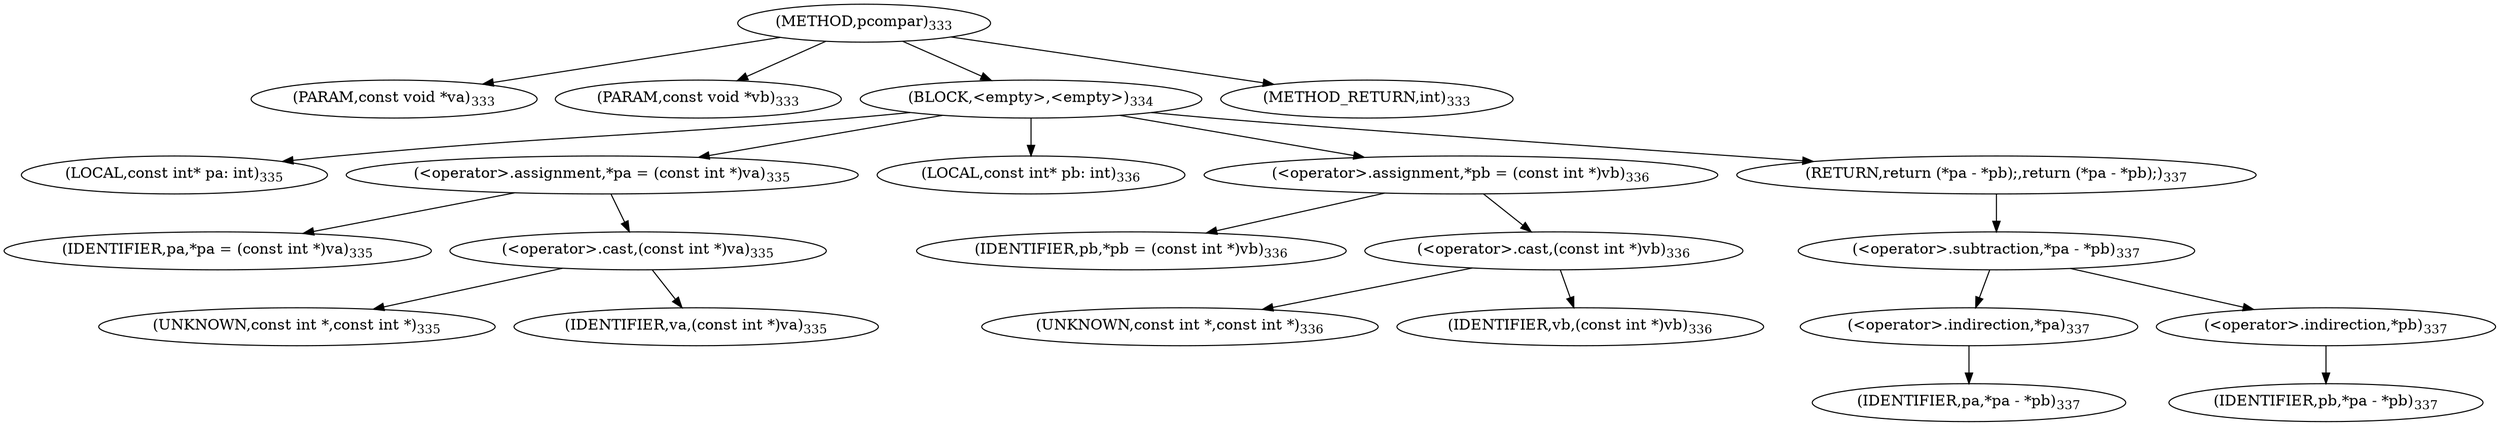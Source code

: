 digraph "pcompar" {  
"10258" [label = <(METHOD,pcompar)<SUB>333</SUB>> ]
"10259" [label = <(PARAM,const void *va)<SUB>333</SUB>> ]
"10260" [label = <(PARAM,const void *vb)<SUB>333</SUB>> ]
"10261" [label = <(BLOCK,&lt;empty&gt;,&lt;empty&gt;)<SUB>334</SUB>> ]
"10262" [label = <(LOCAL,const int* pa: int)<SUB>335</SUB>> ]
"10263" [label = <(&lt;operator&gt;.assignment,*pa = (const int *)va)<SUB>335</SUB>> ]
"10264" [label = <(IDENTIFIER,pa,*pa = (const int *)va)<SUB>335</SUB>> ]
"10265" [label = <(&lt;operator&gt;.cast,(const int *)va)<SUB>335</SUB>> ]
"10266" [label = <(UNKNOWN,const int *,const int *)<SUB>335</SUB>> ]
"10267" [label = <(IDENTIFIER,va,(const int *)va)<SUB>335</SUB>> ]
"10268" [label = <(LOCAL,const int* pb: int)<SUB>336</SUB>> ]
"10269" [label = <(&lt;operator&gt;.assignment,*pb = (const int *)vb)<SUB>336</SUB>> ]
"10270" [label = <(IDENTIFIER,pb,*pb = (const int *)vb)<SUB>336</SUB>> ]
"10271" [label = <(&lt;operator&gt;.cast,(const int *)vb)<SUB>336</SUB>> ]
"10272" [label = <(UNKNOWN,const int *,const int *)<SUB>336</SUB>> ]
"10273" [label = <(IDENTIFIER,vb,(const int *)vb)<SUB>336</SUB>> ]
"10274" [label = <(RETURN,return (*pa - *pb);,return (*pa - *pb);)<SUB>337</SUB>> ]
"10275" [label = <(&lt;operator&gt;.subtraction,*pa - *pb)<SUB>337</SUB>> ]
"10276" [label = <(&lt;operator&gt;.indirection,*pa)<SUB>337</SUB>> ]
"10277" [label = <(IDENTIFIER,pa,*pa - *pb)<SUB>337</SUB>> ]
"10278" [label = <(&lt;operator&gt;.indirection,*pb)<SUB>337</SUB>> ]
"10279" [label = <(IDENTIFIER,pb,*pa - *pb)<SUB>337</SUB>> ]
"10280" [label = <(METHOD_RETURN,int)<SUB>333</SUB>> ]
  "10258" -> "10259" 
  "10258" -> "10260" 
  "10258" -> "10261" 
  "10258" -> "10280" 
  "10261" -> "10262" 
  "10261" -> "10263" 
  "10261" -> "10268" 
  "10261" -> "10269" 
  "10261" -> "10274" 
  "10263" -> "10264" 
  "10263" -> "10265" 
  "10265" -> "10266" 
  "10265" -> "10267" 
  "10269" -> "10270" 
  "10269" -> "10271" 
  "10271" -> "10272" 
  "10271" -> "10273" 
  "10274" -> "10275" 
  "10275" -> "10276" 
  "10275" -> "10278" 
  "10276" -> "10277" 
  "10278" -> "10279" 
}
